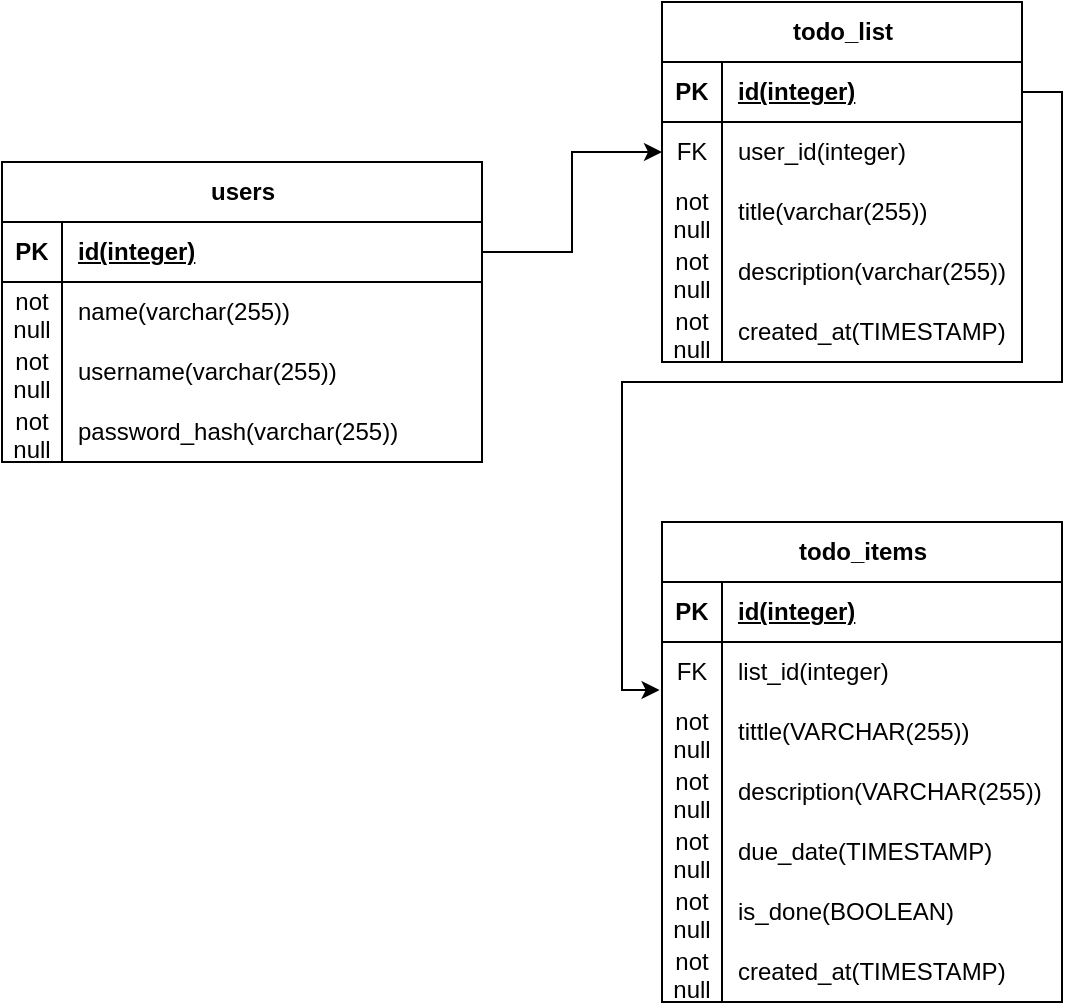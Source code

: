 <mxfile version="26.1.3">
  <diagram name="Страница — 1" id="ybBBZcJ9lJX-1TASSdox">
    <mxGraphModel dx="1042" dy="669" grid="1" gridSize="10" guides="1" tooltips="1" connect="1" arrows="1" fold="1" page="1" pageScale="1" pageWidth="827" pageHeight="1169" math="0" shadow="0">
      <root>
        <mxCell id="0" />
        <mxCell id="1" parent="0" />
        <mxCell id="ci0X6K5CivE5iTK_mJwc-1" value="users" style="shape=table;startSize=30;container=1;collapsible=1;childLayout=tableLayout;fixedRows=1;rowLines=0;fontStyle=1;align=center;resizeLast=1;html=1;" vertex="1" parent="1">
          <mxGeometry x="130" y="190" width="240" height="150" as="geometry" />
        </mxCell>
        <mxCell id="ci0X6K5CivE5iTK_mJwc-2" value="" style="shape=tableRow;horizontal=0;startSize=0;swimlaneHead=0;swimlaneBody=0;fillColor=none;collapsible=0;dropTarget=0;points=[[0,0.5],[1,0.5]];portConstraint=eastwest;top=0;left=0;right=0;bottom=1;" vertex="1" parent="ci0X6K5CivE5iTK_mJwc-1">
          <mxGeometry y="30" width="240" height="30" as="geometry" />
        </mxCell>
        <mxCell id="ci0X6K5CivE5iTK_mJwc-3" value="PK" style="shape=partialRectangle;connectable=0;fillColor=none;top=0;left=0;bottom=0;right=0;fontStyle=1;overflow=hidden;whiteSpace=wrap;html=1;" vertex="1" parent="ci0X6K5CivE5iTK_mJwc-2">
          <mxGeometry width="30" height="30" as="geometry">
            <mxRectangle width="30" height="30" as="alternateBounds" />
          </mxGeometry>
        </mxCell>
        <mxCell id="ci0X6K5CivE5iTK_mJwc-4" value="id(integer)" style="shape=partialRectangle;connectable=0;fillColor=none;top=0;left=0;bottom=0;right=0;align=left;spacingLeft=6;fontStyle=5;overflow=hidden;whiteSpace=wrap;html=1;" vertex="1" parent="ci0X6K5CivE5iTK_mJwc-2">
          <mxGeometry x="30" width="210" height="30" as="geometry">
            <mxRectangle width="210" height="30" as="alternateBounds" />
          </mxGeometry>
        </mxCell>
        <mxCell id="ci0X6K5CivE5iTK_mJwc-5" value="" style="shape=tableRow;horizontal=0;startSize=0;swimlaneHead=0;swimlaneBody=0;fillColor=none;collapsible=0;dropTarget=0;points=[[0,0.5],[1,0.5]];portConstraint=eastwest;top=0;left=0;right=0;bottom=0;" vertex="1" parent="ci0X6K5CivE5iTK_mJwc-1">
          <mxGeometry y="60" width="240" height="30" as="geometry" />
        </mxCell>
        <mxCell id="ci0X6K5CivE5iTK_mJwc-6" value="not null" style="shape=partialRectangle;connectable=0;fillColor=none;top=0;left=0;bottom=0;right=0;editable=1;overflow=hidden;whiteSpace=wrap;html=1;" vertex="1" parent="ci0X6K5CivE5iTK_mJwc-5">
          <mxGeometry width="30" height="30" as="geometry">
            <mxRectangle width="30" height="30" as="alternateBounds" />
          </mxGeometry>
        </mxCell>
        <mxCell id="ci0X6K5CivE5iTK_mJwc-7" value="name(varchar(255))" style="shape=partialRectangle;connectable=0;fillColor=none;top=0;left=0;bottom=0;right=0;align=left;spacingLeft=6;overflow=hidden;whiteSpace=wrap;html=1;" vertex="1" parent="ci0X6K5CivE5iTK_mJwc-5">
          <mxGeometry x="30" width="210" height="30" as="geometry">
            <mxRectangle width="210" height="30" as="alternateBounds" />
          </mxGeometry>
        </mxCell>
        <mxCell id="ci0X6K5CivE5iTK_mJwc-8" value="" style="shape=tableRow;horizontal=0;startSize=0;swimlaneHead=0;swimlaneBody=0;fillColor=none;collapsible=0;dropTarget=0;points=[[0,0.5],[1,0.5]];portConstraint=eastwest;top=0;left=0;right=0;bottom=0;" vertex="1" parent="ci0X6K5CivE5iTK_mJwc-1">
          <mxGeometry y="90" width="240" height="30" as="geometry" />
        </mxCell>
        <mxCell id="ci0X6K5CivE5iTK_mJwc-9" value="not null" style="shape=partialRectangle;connectable=0;fillColor=none;top=0;left=0;bottom=0;right=0;editable=1;overflow=hidden;whiteSpace=wrap;html=1;" vertex="1" parent="ci0X6K5CivE5iTK_mJwc-8">
          <mxGeometry width="30" height="30" as="geometry">
            <mxRectangle width="30" height="30" as="alternateBounds" />
          </mxGeometry>
        </mxCell>
        <mxCell id="ci0X6K5CivE5iTK_mJwc-10" value="username(varchar(255))" style="shape=partialRectangle;connectable=0;fillColor=none;top=0;left=0;bottom=0;right=0;align=left;spacingLeft=6;overflow=hidden;whiteSpace=wrap;html=1;" vertex="1" parent="ci0X6K5CivE5iTK_mJwc-8">
          <mxGeometry x="30" width="210" height="30" as="geometry">
            <mxRectangle width="210" height="30" as="alternateBounds" />
          </mxGeometry>
        </mxCell>
        <mxCell id="ci0X6K5CivE5iTK_mJwc-11" value="" style="shape=tableRow;horizontal=0;startSize=0;swimlaneHead=0;swimlaneBody=0;fillColor=none;collapsible=0;dropTarget=0;points=[[0,0.5],[1,0.5]];portConstraint=eastwest;top=0;left=0;right=0;bottom=0;" vertex="1" parent="ci0X6K5CivE5iTK_mJwc-1">
          <mxGeometry y="120" width="240" height="30" as="geometry" />
        </mxCell>
        <mxCell id="ci0X6K5CivE5iTK_mJwc-12" value="not null" style="shape=partialRectangle;connectable=0;fillColor=none;top=0;left=0;bottom=0;right=0;editable=1;overflow=hidden;whiteSpace=wrap;html=1;" vertex="1" parent="ci0X6K5CivE5iTK_mJwc-11">
          <mxGeometry width="30" height="30" as="geometry">
            <mxRectangle width="30" height="30" as="alternateBounds" />
          </mxGeometry>
        </mxCell>
        <mxCell id="ci0X6K5CivE5iTK_mJwc-13" value="password_hash(varchar(255))" style="shape=partialRectangle;connectable=0;fillColor=none;top=0;left=0;bottom=0;right=0;align=left;spacingLeft=6;overflow=hidden;whiteSpace=wrap;html=1;" vertex="1" parent="ci0X6K5CivE5iTK_mJwc-11">
          <mxGeometry x="30" width="210" height="30" as="geometry">
            <mxRectangle width="210" height="30" as="alternateBounds" />
          </mxGeometry>
        </mxCell>
        <mxCell id="ci0X6K5CivE5iTK_mJwc-40" value="todo_list" style="shape=table;startSize=30;container=1;collapsible=1;childLayout=tableLayout;fixedRows=1;rowLines=0;fontStyle=1;align=center;resizeLast=1;html=1;" vertex="1" parent="1">
          <mxGeometry x="460" y="110" width="180" height="180" as="geometry">
            <mxRectangle x="490" y="200" width="90" height="30" as="alternateBounds" />
          </mxGeometry>
        </mxCell>
        <mxCell id="ci0X6K5CivE5iTK_mJwc-41" value="" style="shape=tableRow;horizontal=0;startSize=0;swimlaneHead=0;swimlaneBody=0;fillColor=none;collapsible=0;dropTarget=0;points=[[0,0.5],[1,0.5]];portConstraint=eastwest;top=0;left=0;right=0;bottom=1;" vertex="1" parent="ci0X6K5CivE5iTK_mJwc-40">
          <mxGeometry y="30" width="180" height="30" as="geometry" />
        </mxCell>
        <mxCell id="ci0X6K5CivE5iTK_mJwc-42" value="PK" style="shape=partialRectangle;connectable=0;fillColor=none;top=0;left=0;bottom=0;right=0;fontStyle=1;overflow=hidden;whiteSpace=wrap;html=1;" vertex="1" parent="ci0X6K5CivE5iTK_mJwc-41">
          <mxGeometry width="30" height="30" as="geometry">
            <mxRectangle width="30" height="30" as="alternateBounds" />
          </mxGeometry>
        </mxCell>
        <mxCell id="ci0X6K5CivE5iTK_mJwc-43" value="id(integer)" style="shape=partialRectangle;connectable=0;fillColor=none;top=0;left=0;bottom=0;right=0;align=left;spacingLeft=6;fontStyle=5;overflow=hidden;whiteSpace=wrap;html=1;" vertex="1" parent="ci0X6K5CivE5iTK_mJwc-41">
          <mxGeometry x="30" width="150" height="30" as="geometry">
            <mxRectangle width="150" height="30" as="alternateBounds" />
          </mxGeometry>
        </mxCell>
        <mxCell id="ci0X6K5CivE5iTK_mJwc-44" value="" style="shape=tableRow;horizontal=0;startSize=0;swimlaneHead=0;swimlaneBody=0;fillColor=none;collapsible=0;dropTarget=0;points=[[0,0.5],[1,0.5]];portConstraint=eastwest;top=0;left=0;right=0;bottom=0;" vertex="1" parent="ci0X6K5CivE5iTK_mJwc-40">
          <mxGeometry y="60" width="180" height="30" as="geometry" />
        </mxCell>
        <mxCell id="ci0X6K5CivE5iTK_mJwc-45" value="FK" style="shape=partialRectangle;connectable=0;fillColor=none;top=0;left=0;bottom=0;right=0;editable=1;overflow=hidden;whiteSpace=wrap;html=1;" vertex="1" parent="ci0X6K5CivE5iTK_mJwc-44">
          <mxGeometry width="30" height="30" as="geometry">
            <mxRectangle width="30" height="30" as="alternateBounds" />
          </mxGeometry>
        </mxCell>
        <mxCell id="ci0X6K5CivE5iTK_mJwc-46" value="user_id(integer)" style="shape=partialRectangle;connectable=0;fillColor=none;top=0;left=0;bottom=0;right=0;align=left;spacingLeft=6;overflow=hidden;whiteSpace=wrap;html=1;" vertex="1" parent="ci0X6K5CivE5iTK_mJwc-44">
          <mxGeometry x="30" width="150" height="30" as="geometry">
            <mxRectangle width="150" height="30" as="alternateBounds" />
          </mxGeometry>
        </mxCell>
        <mxCell id="ci0X6K5CivE5iTK_mJwc-47" value="" style="shape=tableRow;horizontal=0;startSize=0;swimlaneHead=0;swimlaneBody=0;fillColor=none;collapsible=0;dropTarget=0;points=[[0,0.5],[1,0.5]];portConstraint=eastwest;top=0;left=0;right=0;bottom=0;" vertex="1" parent="ci0X6K5CivE5iTK_mJwc-40">
          <mxGeometry y="90" width="180" height="30" as="geometry" />
        </mxCell>
        <mxCell id="ci0X6K5CivE5iTK_mJwc-48" value="not null" style="shape=partialRectangle;connectable=0;fillColor=none;top=0;left=0;bottom=0;right=0;editable=1;overflow=hidden;whiteSpace=wrap;html=1;" vertex="1" parent="ci0X6K5CivE5iTK_mJwc-47">
          <mxGeometry width="30" height="30" as="geometry">
            <mxRectangle width="30" height="30" as="alternateBounds" />
          </mxGeometry>
        </mxCell>
        <mxCell id="ci0X6K5CivE5iTK_mJwc-49" value="title(varchar(255))" style="shape=partialRectangle;connectable=0;fillColor=none;top=0;left=0;bottom=0;right=0;align=left;spacingLeft=6;overflow=hidden;whiteSpace=wrap;html=1;" vertex="1" parent="ci0X6K5CivE5iTK_mJwc-47">
          <mxGeometry x="30" width="150" height="30" as="geometry">
            <mxRectangle width="150" height="30" as="alternateBounds" />
          </mxGeometry>
        </mxCell>
        <mxCell id="ci0X6K5CivE5iTK_mJwc-50" value="" style="shape=tableRow;horizontal=0;startSize=0;swimlaneHead=0;swimlaneBody=0;fillColor=none;collapsible=0;dropTarget=0;points=[[0,0.5],[1,0.5]];portConstraint=eastwest;top=0;left=0;right=0;bottom=0;" vertex="1" parent="ci0X6K5CivE5iTK_mJwc-40">
          <mxGeometry y="120" width="180" height="30" as="geometry" />
        </mxCell>
        <mxCell id="ci0X6K5CivE5iTK_mJwc-51" value="not null" style="shape=partialRectangle;connectable=0;fillColor=none;top=0;left=0;bottom=0;right=0;editable=1;overflow=hidden;whiteSpace=wrap;html=1;" vertex="1" parent="ci0X6K5CivE5iTK_mJwc-50">
          <mxGeometry width="30" height="30" as="geometry">
            <mxRectangle width="30" height="30" as="alternateBounds" />
          </mxGeometry>
        </mxCell>
        <mxCell id="ci0X6K5CivE5iTK_mJwc-52" value="&lt;div&gt;description(varchar(255))&lt;/div&gt;" style="shape=partialRectangle;connectable=0;fillColor=none;top=0;left=0;bottom=0;right=0;align=left;spacingLeft=6;overflow=hidden;whiteSpace=wrap;html=1;" vertex="1" parent="ci0X6K5CivE5iTK_mJwc-50">
          <mxGeometry x="30" width="150" height="30" as="geometry">
            <mxRectangle width="150" height="30" as="alternateBounds" />
          </mxGeometry>
        </mxCell>
        <mxCell id="ci0X6K5CivE5iTK_mJwc-66" style="shape=tableRow;horizontal=0;startSize=0;swimlaneHead=0;swimlaneBody=0;fillColor=none;collapsible=0;dropTarget=0;points=[[0,0.5],[1,0.5]];portConstraint=eastwest;top=0;left=0;right=0;bottom=0;" vertex="1" parent="ci0X6K5CivE5iTK_mJwc-40">
          <mxGeometry y="150" width="180" height="30" as="geometry" />
        </mxCell>
        <mxCell id="ci0X6K5CivE5iTK_mJwc-67" value="not null" style="shape=partialRectangle;connectable=0;fillColor=none;top=0;left=0;bottom=0;right=0;editable=1;overflow=hidden;whiteSpace=wrap;html=1;" vertex="1" parent="ci0X6K5CivE5iTK_mJwc-66">
          <mxGeometry width="30" height="30" as="geometry">
            <mxRectangle width="30" height="30" as="alternateBounds" />
          </mxGeometry>
        </mxCell>
        <mxCell id="ci0X6K5CivE5iTK_mJwc-68" value="created_at(TIMESTAMP)" style="shape=partialRectangle;connectable=0;fillColor=none;top=0;left=0;bottom=0;right=0;align=left;spacingLeft=6;overflow=hidden;whiteSpace=wrap;html=1;" vertex="1" parent="ci0X6K5CivE5iTK_mJwc-66">
          <mxGeometry x="30" width="150" height="30" as="geometry">
            <mxRectangle width="150" height="30" as="alternateBounds" />
          </mxGeometry>
        </mxCell>
        <mxCell id="ci0X6K5CivE5iTK_mJwc-69" value="todo_items" style="shape=table;startSize=30;container=1;collapsible=1;childLayout=tableLayout;fixedRows=1;rowLines=0;fontStyle=1;align=center;resizeLast=1;html=1;" vertex="1" parent="1">
          <mxGeometry x="460" y="370" width="200" height="240" as="geometry" />
        </mxCell>
        <mxCell id="ci0X6K5CivE5iTK_mJwc-70" value="" style="shape=tableRow;horizontal=0;startSize=0;swimlaneHead=0;swimlaneBody=0;fillColor=none;collapsible=0;dropTarget=0;points=[[0,0.5],[1,0.5]];portConstraint=eastwest;top=0;left=0;right=0;bottom=1;" vertex="1" parent="ci0X6K5CivE5iTK_mJwc-69">
          <mxGeometry y="30" width="200" height="30" as="geometry" />
        </mxCell>
        <mxCell id="ci0X6K5CivE5iTK_mJwc-71" value="PK" style="shape=partialRectangle;connectable=0;fillColor=none;top=0;left=0;bottom=0;right=0;fontStyle=1;overflow=hidden;whiteSpace=wrap;html=1;" vertex="1" parent="ci0X6K5CivE5iTK_mJwc-70">
          <mxGeometry width="30" height="30" as="geometry">
            <mxRectangle width="30" height="30" as="alternateBounds" />
          </mxGeometry>
        </mxCell>
        <mxCell id="ci0X6K5CivE5iTK_mJwc-72" value="id(integer)" style="shape=partialRectangle;connectable=0;fillColor=none;top=0;left=0;bottom=0;right=0;align=left;spacingLeft=6;fontStyle=5;overflow=hidden;whiteSpace=wrap;html=1;" vertex="1" parent="ci0X6K5CivE5iTK_mJwc-70">
          <mxGeometry x="30" width="170" height="30" as="geometry">
            <mxRectangle width="170" height="30" as="alternateBounds" />
          </mxGeometry>
        </mxCell>
        <mxCell id="ci0X6K5CivE5iTK_mJwc-73" value="" style="shape=tableRow;horizontal=0;startSize=0;swimlaneHead=0;swimlaneBody=0;fillColor=none;collapsible=0;dropTarget=0;points=[[0,0.5],[1,0.5]];portConstraint=eastwest;top=0;left=0;right=0;bottom=0;" vertex="1" parent="ci0X6K5CivE5iTK_mJwc-69">
          <mxGeometry y="60" width="200" height="30" as="geometry" />
        </mxCell>
        <mxCell id="ci0X6K5CivE5iTK_mJwc-74" value="FK" style="shape=partialRectangle;connectable=0;fillColor=none;top=0;left=0;bottom=0;right=0;editable=1;overflow=hidden;whiteSpace=wrap;html=1;" vertex="1" parent="ci0X6K5CivE5iTK_mJwc-73">
          <mxGeometry width="30" height="30" as="geometry">
            <mxRectangle width="30" height="30" as="alternateBounds" />
          </mxGeometry>
        </mxCell>
        <mxCell id="ci0X6K5CivE5iTK_mJwc-75" value="list_id(integer)" style="shape=partialRectangle;connectable=0;fillColor=none;top=0;left=0;bottom=0;right=0;align=left;spacingLeft=6;overflow=hidden;whiteSpace=wrap;html=1;" vertex="1" parent="ci0X6K5CivE5iTK_mJwc-73">
          <mxGeometry x="30" width="170" height="30" as="geometry">
            <mxRectangle width="170" height="30" as="alternateBounds" />
          </mxGeometry>
        </mxCell>
        <mxCell id="ci0X6K5CivE5iTK_mJwc-76" value="" style="shape=tableRow;horizontal=0;startSize=0;swimlaneHead=0;swimlaneBody=0;fillColor=none;collapsible=0;dropTarget=0;points=[[0,0.5],[1,0.5]];portConstraint=eastwest;top=0;left=0;right=0;bottom=0;" vertex="1" parent="ci0X6K5CivE5iTK_mJwc-69">
          <mxGeometry y="90" width="200" height="30" as="geometry" />
        </mxCell>
        <mxCell id="ci0X6K5CivE5iTK_mJwc-77" value="not null" style="shape=partialRectangle;connectable=0;fillColor=none;top=0;left=0;bottom=0;right=0;editable=1;overflow=hidden;whiteSpace=wrap;html=1;" vertex="1" parent="ci0X6K5CivE5iTK_mJwc-76">
          <mxGeometry width="30" height="30" as="geometry">
            <mxRectangle width="30" height="30" as="alternateBounds" />
          </mxGeometry>
        </mxCell>
        <mxCell id="ci0X6K5CivE5iTK_mJwc-78" value="tittle(VARCHAR(255))" style="shape=partialRectangle;connectable=0;fillColor=none;top=0;left=0;bottom=0;right=0;align=left;spacingLeft=6;overflow=hidden;whiteSpace=wrap;html=1;" vertex="1" parent="ci0X6K5CivE5iTK_mJwc-76">
          <mxGeometry x="30" width="170" height="30" as="geometry">
            <mxRectangle width="170" height="30" as="alternateBounds" />
          </mxGeometry>
        </mxCell>
        <mxCell id="ci0X6K5CivE5iTK_mJwc-79" value="" style="shape=tableRow;horizontal=0;startSize=0;swimlaneHead=0;swimlaneBody=0;fillColor=none;collapsible=0;dropTarget=0;points=[[0,0.5],[1,0.5]];portConstraint=eastwest;top=0;left=0;right=0;bottom=0;" vertex="1" parent="ci0X6K5CivE5iTK_mJwc-69">
          <mxGeometry y="120" width="200" height="30" as="geometry" />
        </mxCell>
        <mxCell id="ci0X6K5CivE5iTK_mJwc-80" value="not null" style="shape=partialRectangle;connectable=0;fillColor=none;top=0;left=0;bottom=0;right=0;editable=1;overflow=hidden;whiteSpace=wrap;html=1;" vertex="1" parent="ci0X6K5CivE5iTK_mJwc-79">
          <mxGeometry width="30" height="30" as="geometry">
            <mxRectangle width="30" height="30" as="alternateBounds" />
          </mxGeometry>
        </mxCell>
        <mxCell id="ci0X6K5CivE5iTK_mJwc-81" value="description(VARCHAR(255))" style="shape=partialRectangle;connectable=0;fillColor=none;top=0;left=0;bottom=0;right=0;align=left;spacingLeft=6;overflow=hidden;whiteSpace=wrap;html=1;" vertex="1" parent="ci0X6K5CivE5iTK_mJwc-79">
          <mxGeometry x="30" width="170" height="30" as="geometry">
            <mxRectangle width="170" height="30" as="alternateBounds" />
          </mxGeometry>
        </mxCell>
        <mxCell id="ci0X6K5CivE5iTK_mJwc-82" style="shape=tableRow;horizontal=0;startSize=0;swimlaneHead=0;swimlaneBody=0;fillColor=none;collapsible=0;dropTarget=0;points=[[0,0.5],[1,0.5]];portConstraint=eastwest;top=0;left=0;right=0;bottom=0;" vertex="1" parent="ci0X6K5CivE5iTK_mJwc-69">
          <mxGeometry y="150" width="200" height="30" as="geometry" />
        </mxCell>
        <mxCell id="ci0X6K5CivE5iTK_mJwc-83" value="not null" style="shape=partialRectangle;connectable=0;fillColor=none;top=0;left=0;bottom=0;right=0;editable=1;overflow=hidden;whiteSpace=wrap;html=1;" vertex="1" parent="ci0X6K5CivE5iTK_mJwc-82">
          <mxGeometry width="30" height="30" as="geometry">
            <mxRectangle width="30" height="30" as="alternateBounds" />
          </mxGeometry>
        </mxCell>
        <mxCell id="ci0X6K5CivE5iTK_mJwc-84" value="due_date(TIMESTAMP)" style="shape=partialRectangle;connectable=0;fillColor=none;top=0;left=0;bottom=0;right=0;align=left;spacingLeft=6;overflow=hidden;whiteSpace=wrap;html=1;" vertex="1" parent="ci0X6K5CivE5iTK_mJwc-82">
          <mxGeometry x="30" width="170" height="30" as="geometry">
            <mxRectangle width="170" height="30" as="alternateBounds" />
          </mxGeometry>
        </mxCell>
        <mxCell id="ci0X6K5CivE5iTK_mJwc-85" style="shape=tableRow;horizontal=0;startSize=0;swimlaneHead=0;swimlaneBody=0;fillColor=none;collapsible=0;dropTarget=0;points=[[0,0.5],[1,0.5]];portConstraint=eastwest;top=0;left=0;right=0;bottom=0;" vertex="1" parent="ci0X6K5CivE5iTK_mJwc-69">
          <mxGeometry y="180" width="200" height="30" as="geometry" />
        </mxCell>
        <mxCell id="ci0X6K5CivE5iTK_mJwc-86" value="not null" style="shape=partialRectangle;connectable=0;fillColor=none;top=0;left=0;bottom=0;right=0;editable=1;overflow=hidden;whiteSpace=wrap;html=1;" vertex="1" parent="ci0X6K5CivE5iTK_mJwc-85">
          <mxGeometry width="30" height="30" as="geometry">
            <mxRectangle width="30" height="30" as="alternateBounds" />
          </mxGeometry>
        </mxCell>
        <mxCell id="ci0X6K5CivE5iTK_mJwc-87" value="is_done(BOOLEAN)" style="shape=partialRectangle;connectable=0;fillColor=none;top=0;left=0;bottom=0;right=0;align=left;spacingLeft=6;overflow=hidden;whiteSpace=wrap;html=1;" vertex="1" parent="ci0X6K5CivE5iTK_mJwc-85">
          <mxGeometry x="30" width="170" height="30" as="geometry">
            <mxRectangle width="170" height="30" as="alternateBounds" />
          </mxGeometry>
        </mxCell>
        <mxCell id="ci0X6K5CivE5iTK_mJwc-88" style="shape=tableRow;horizontal=0;startSize=0;swimlaneHead=0;swimlaneBody=0;fillColor=none;collapsible=0;dropTarget=0;points=[[0,0.5],[1,0.5]];portConstraint=eastwest;top=0;left=0;right=0;bottom=0;" vertex="1" parent="ci0X6K5CivE5iTK_mJwc-69">
          <mxGeometry y="210" width="200" height="30" as="geometry" />
        </mxCell>
        <mxCell id="ci0X6K5CivE5iTK_mJwc-89" value="not null" style="shape=partialRectangle;connectable=0;fillColor=none;top=0;left=0;bottom=0;right=0;editable=1;overflow=hidden;whiteSpace=wrap;html=1;" vertex="1" parent="ci0X6K5CivE5iTK_mJwc-88">
          <mxGeometry width="30" height="30" as="geometry">
            <mxRectangle width="30" height="30" as="alternateBounds" />
          </mxGeometry>
        </mxCell>
        <mxCell id="ci0X6K5CivE5iTK_mJwc-90" value="created_at(TIMESTAMP)" style="shape=partialRectangle;connectable=0;fillColor=none;top=0;left=0;bottom=0;right=0;align=left;spacingLeft=6;overflow=hidden;whiteSpace=wrap;html=1;" vertex="1" parent="ci0X6K5CivE5iTK_mJwc-88">
          <mxGeometry x="30" width="170" height="30" as="geometry">
            <mxRectangle width="170" height="30" as="alternateBounds" />
          </mxGeometry>
        </mxCell>
        <mxCell id="ci0X6K5CivE5iTK_mJwc-91" style="edgeStyle=orthogonalEdgeStyle;rounded=0;orthogonalLoop=1;jettySize=auto;html=1;exitX=1;exitY=0.5;exitDx=0;exitDy=0;entryX=0;entryY=0.5;entryDx=0;entryDy=0;" edge="1" parent="1" source="ci0X6K5CivE5iTK_mJwc-2" target="ci0X6K5CivE5iTK_mJwc-44">
          <mxGeometry relative="1" as="geometry" />
        </mxCell>
        <mxCell id="ci0X6K5CivE5iTK_mJwc-92" style="edgeStyle=orthogonalEdgeStyle;rounded=0;orthogonalLoop=1;jettySize=auto;html=1;exitX=1;exitY=0.5;exitDx=0;exitDy=0;entryX=-0.006;entryY=0.8;entryDx=0;entryDy=0;entryPerimeter=0;" edge="1" parent="1" source="ci0X6K5CivE5iTK_mJwc-41" target="ci0X6K5CivE5iTK_mJwc-73">
          <mxGeometry relative="1" as="geometry" />
        </mxCell>
      </root>
    </mxGraphModel>
  </diagram>
</mxfile>
